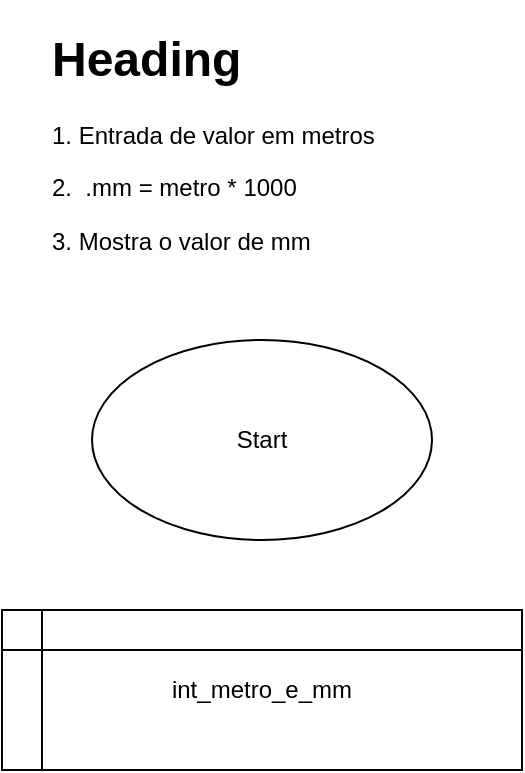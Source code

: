 <mxfile version="16.5.6" type="device"><diagram id="NhE5_lFff4PfUl8C80Xg" name="Page-1"><mxGraphModel dx="813" dy="454" grid="1" gridSize="10" guides="1" tooltips="1" connect="1" arrows="1" fold="1" page="1" pageScale="1" pageWidth="827" pageHeight="1169" math="0" shadow="0"><root><mxCell id="0"/><mxCell id="0M3VN3NidcSk73YXIfaW-1" value="Untitled Layer" parent="0"/><mxCell id="0M3VN3NidcSk73YXIfaW-5" value="&lt;h1&gt;Heading&lt;/h1&gt;&lt;p&gt;1. Entrada de valor em metros&lt;/p&gt;&lt;p&gt;2.&amp;nbsp; .mm = metro * 1000&lt;/p&gt;&lt;p&gt;3. Mostra o valor de mm&lt;/p&gt;" style="text;html=1;strokeColor=none;fillColor=none;spacing=5;spacingTop=-20;whiteSpace=wrap;overflow=hidden;rounded=0;" parent="0M3VN3NidcSk73YXIfaW-1" vertex="1"><mxGeometry x="293.5" y="290" width="221" height="140" as="geometry"/></mxCell><mxCell id="0M3VN3NidcSk73YXIfaW-6" value="Start" style="ellipse;whiteSpace=wrap;html=1;" parent="0M3VN3NidcSk73YXIfaW-1" vertex="1"><mxGeometry x="319" y="450" width="170" height="100" as="geometry"/></mxCell><mxCell id="0M3VN3NidcSk73YXIfaW-7" value="int_metro_e_mm" style="shape=internalStorage;whiteSpace=wrap;html=1;backgroundOutline=1;" parent="0M3VN3NidcSk73YXIfaW-1" vertex="1"><mxGeometry x="274" y="585" width="260" height="80" as="geometry"/></mxCell></root></mxGraphModel></diagram></mxfile>